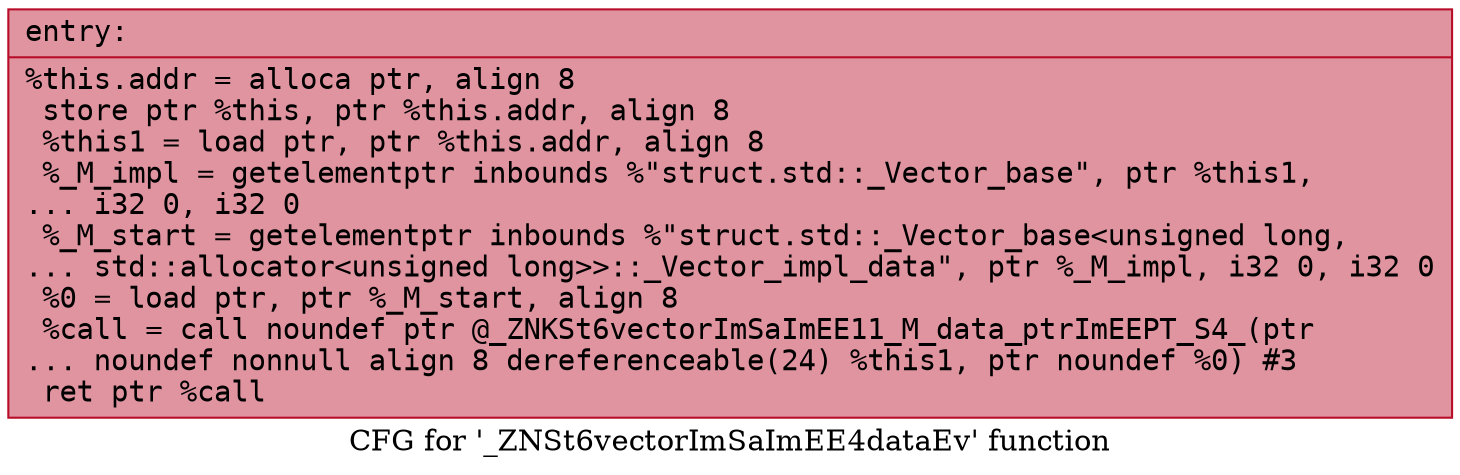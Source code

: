 digraph "CFG for '_ZNSt6vectorImSaImEE4dataEv' function" {
	label="CFG for '_ZNSt6vectorImSaImEE4dataEv' function";

	Node0x565350e18770 [shape=record,color="#b70d28ff", style=filled, fillcolor="#b70d2870" fontname="Courier",label="{entry:\l|  %this.addr = alloca ptr, align 8\l  store ptr %this, ptr %this.addr, align 8\l  %this1 = load ptr, ptr %this.addr, align 8\l  %_M_impl = getelementptr inbounds %\"struct.std::_Vector_base\", ptr %this1,\l... i32 0, i32 0\l  %_M_start = getelementptr inbounds %\"struct.std::_Vector_base\<unsigned long,\l... std::allocator\<unsigned long\>\>::_Vector_impl_data\", ptr %_M_impl, i32 0, i32 0\l  %0 = load ptr, ptr %_M_start, align 8\l  %call = call noundef ptr @_ZNKSt6vectorImSaImEE11_M_data_ptrImEEPT_S4_(ptr\l... noundef nonnull align 8 dereferenceable(24) %this1, ptr noundef %0) #3\l  ret ptr %call\l}"];
}
